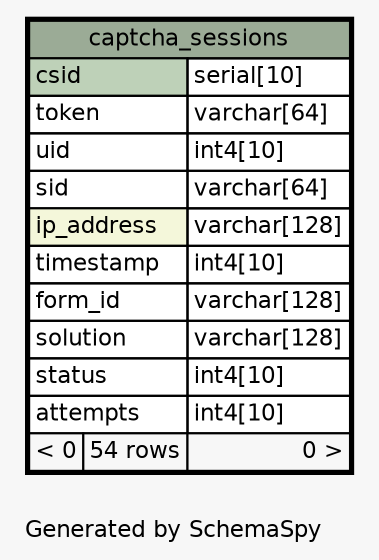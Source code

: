 // dot 2.30.1 on Mac OS X 10.8.3
// SchemaSpy rev 590
digraph "oneDegreeRelationshipsDiagram" {
  graph [
    rankdir="RL"
    bgcolor="#f7f7f7"
    label="\nGenerated by SchemaSpy"
    labeljust="l"
    nodesep="0.18"
    ranksep="0.46"
    fontname="Helvetica"
    fontsize="11"
  ];
  node [
    fontname="Helvetica"
    fontsize="11"
    shape="plaintext"
  ];
  edge [
    arrowsize="0.8"
  ];
  "captcha_sessions" [
    label=<
    <TABLE BORDER="2" CELLBORDER="1" CELLSPACING="0" BGCOLOR="#ffffff">
      <TR><TD COLSPAN="3" BGCOLOR="#9bab96" ALIGN="CENTER">captcha_sessions</TD></TR>
      <TR><TD PORT="csid" COLSPAN="2" BGCOLOR="#bed1b8" ALIGN="LEFT">csid</TD><TD PORT="csid.type" ALIGN="LEFT">serial[10]</TD></TR>
      <TR><TD PORT="token" COLSPAN="2" ALIGN="LEFT">token</TD><TD PORT="token.type" ALIGN="LEFT">varchar[64]</TD></TR>
      <TR><TD PORT="uid" COLSPAN="2" ALIGN="LEFT">uid</TD><TD PORT="uid.type" ALIGN="LEFT">int4[10]</TD></TR>
      <TR><TD PORT="sid" COLSPAN="2" ALIGN="LEFT">sid</TD><TD PORT="sid.type" ALIGN="LEFT">varchar[64]</TD></TR>
      <TR><TD PORT="ip_address" COLSPAN="2" BGCOLOR="#f4f7da" ALIGN="LEFT">ip_address</TD><TD PORT="ip_address.type" ALIGN="LEFT">varchar[128]</TD></TR>
      <TR><TD PORT="timestamp" COLSPAN="2" ALIGN="LEFT">timestamp</TD><TD PORT="timestamp.type" ALIGN="LEFT">int4[10]</TD></TR>
      <TR><TD PORT="form_id" COLSPAN="2" ALIGN="LEFT">form_id</TD><TD PORT="form_id.type" ALIGN="LEFT">varchar[128]</TD></TR>
      <TR><TD PORT="solution" COLSPAN="2" ALIGN="LEFT">solution</TD><TD PORT="solution.type" ALIGN="LEFT">varchar[128]</TD></TR>
      <TR><TD PORT="status" COLSPAN="2" ALIGN="LEFT">status</TD><TD PORT="status.type" ALIGN="LEFT">int4[10]</TD></TR>
      <TR><TD PORT="attempts" COLSPAN="2" ALIGN="LEFT">attempts</TD><TD PORT="attempts.type" ALIGN="LEFT">int4[10]</TD></TR>
      <TR><TD ALIGN="LEFT" BGCOLOR="#f7f7f7">&lt; 0</TD><TD ALIGN="RIGHT" BGCOLOR="#f7f7f7">54 rows</TD><TD ALIGN="RIGHT" BGCOLOR="#f7f7f7">0 &gt;</TD></TR>
    </TABLE>>
    URL="captcha_sessions.html"
    tooltip="captcha_sessions"
  ];
}

